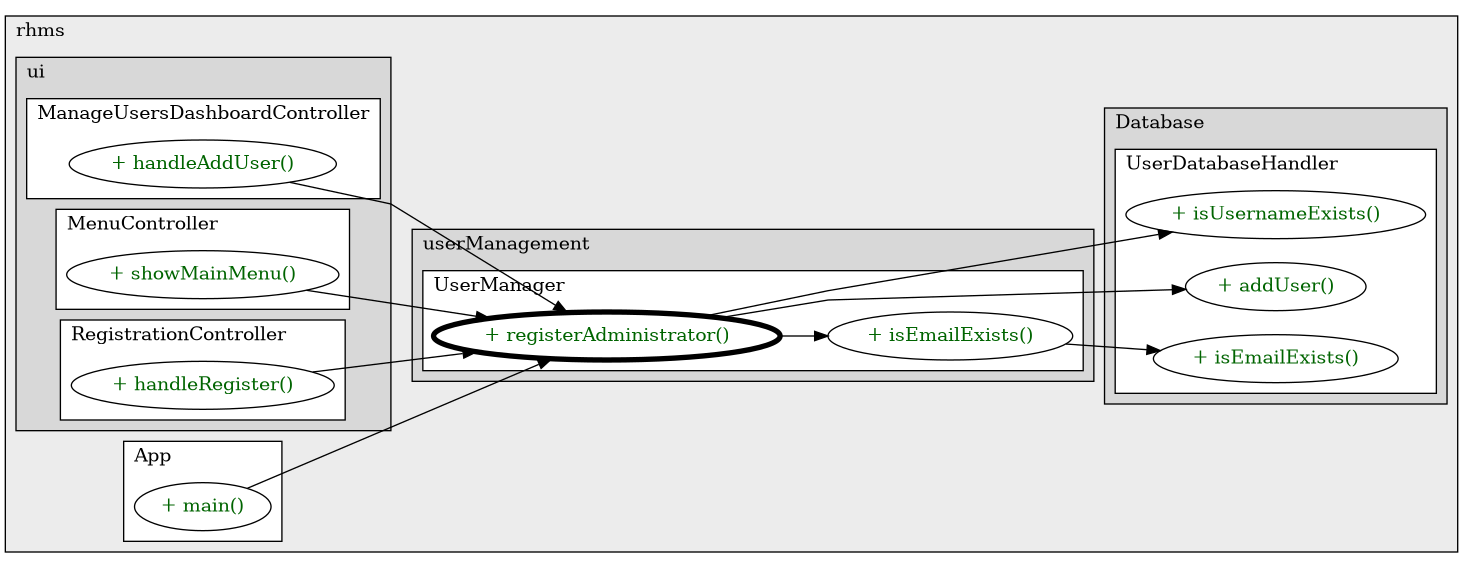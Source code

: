 @startuml

/' diagram meta data start
config=CallConfiguration;
{
  "rootMethod": "com.rhms.userManagement.UserManager#registerAdministrator(String,String,String,String,String)",
  "projectClassification": {
    "searchMode": "OpenProject", // OpenProject, AllProjects
    "includedProjects": "",
    "pathEndKeywords": "*.impl",
    "isClientPath": "",
    "isClientName": "",
    "isTestPath": "",
    "isTestName": "",
    "isMappingPath": "",
    "isMappingName": "",
    "isDataAccessPath": "",
    "isDataAccessName": "",
    "isDataStructurePath": "",
    "isDataStructureName": "",
    "isInterfaceStructuresPath": "",
    "isInterfaceStructuresName": "",
    "isEntryPointPath": "",
    "isEntryPointName": "",
    "treatFinalFieldsAsMandatory": false
  },
  "graphRestriction": {
    "classPackageExcludeFilter": "",
    "classPackageIncludeFilter": "",
    "classNameExcludeFilter": "",
    "classNameIncludeFilter": "",
    "methodNameExcludeFilter": "",
    "methodNameIncludeFilter": "",
    "removeByInheritance": "", // inheritance/annotation based filtering is done in a second step
    "removeByAnnotation": "",
    "removeByClassPackage": "", // cleanup the graph after inheritance/annotation based filtering is done
    "removeByClassName": "",
    "cutMappings": false,
    "cutEnum": true,
    "cutTests": true,
    "cutClient": true,
    "cutDataAccess": true,
    "cutInterfaceStructures": true,
    "cutDataStructures": true,
    "cutGetterAndSetter": true,
    "cutConstructors": true
  },
  "graphTraversal": {
    "forwardDepth": 3,
    "backwardDepth": 3,
    "classPackageExcludeFilter": "",
    "classPackageIncludeFilter": "",
    "classNameExcludeFilter": "",
    "classNameIncludeFilter": "",
    "methodNameExcludeFilter": "",
    "methodNameIncludeFilter": "",
    "hideMappings": false,
    "hideDataStructures": false,
    "hidePrivateMethods": true,
    "hideInterfaceCalls": true, // indirection: implementation -> interface (is hidden) -> implementation
    "onlyShowApplicationEntryPoints": false, // root node is included
    "useMethodCallsForStructureDiagram": "ForwardOnly" // ForwardOnly, BothDirections, No
  },
  "details": {
    "aggregation": "GroupByClass", // ByClass, GroupByClass, None
    "showMethodParametersTypes": false,
    "showMethodParametersNames": false,
    "showMethodReturnType": false,
    "showPackageLevels": 2,
    "showCallOrder": false,
    "edgeMode": "MethodsOnly", // TypesOnly, MethodsOnly, TypesAndMethods, MethodsAndDirectTypeUsage
    "showDetailedClassStructure": false
  },
  "rootClass": "com.rhms.userManagement.UserManager",
  "extensionCallbackMethod": "" // qualified.class.name#methodName - signature: public static String method(String)
}
diagram meta data end '/



digraph g {
    rankdir="LR"
    splines=polyline
    

'nodes 
subgraph cluster_3499612 { 
   	label=rhms
	labeljust=l
	fillcolor="#ececec"
	style=filled
   
   subgraph cluster_1177773926 { 
   	label=ui
	labeljust=l
	fillcolor="#d8d8d8"
	style=filled
   
   subgraph cluster_1040423513 { 
   	label=ManageUsersDashboardController
	labeljust=l
	fillcolor=white
	style=filled
   
   ManageUsersDashboardController1319010786XXXhandleAddUser1067311644[
	label="+ handleAddUser()"
	style=filled
	fillcolor=white
	tooltip="ManageUsersDashboardController

&#10;  Handle adding a new user&#10; "
	fontcolor=darkgreen
];
} 

subgraph cluster_1914743536 { 
   	label=MenuController
	labeljust=l
	fillcolor=white
	style=filled
   
   MenuController1844058119XXXshowMainMenu0[
	label="+ showMainMenu()"
	style=filled
	fillcolor=white
	tooltip="MenuController

null"
	fontcolor=darkgreen
];
} 

subgraph cluster_972420383 { 
   	label=RegistrationController
	labeljust=l
	fillcolor=white
	style=filled
   
   RegistrationController1319010786XXXhandleRegister1067311644[
	label="+ handleRegister()"
	style=filled
	fillcolor=white
	tooltip="RegistrationController

null"
	fontcolor=darkgreen
];
} 
} 

subgraph cluster_1331276484 { 
   	label=App
	labeljust=l
	fillcolor=white
	style=filled
   
   App660216151XXXmain1859653459[
	label="+ main()"
	style=filled
	fillcolor=white
	tooltip="App

null"
	fontcolor=darkgreen
];
} 

subgraph cluster_1951307539 { 
   	label=Database
	labeljust=l
	fillcolor="#d8d8d8"
	style=filled
   
   subgraph cluster_42351050 { 
   	label=UserDatabaseHandler
	labeljust=l
	fillcolor=white
	style=filled
   
   UserDatabaseHandler1676144448XXXaddUser2645995[
	label="+ addUser()"
	style=filled
	fillcolor=white
	tooltip="UserDatabaseHandler

null"
	fontcolor=darkgreen
];

UserDatabaseHandler1676144448XXXisEmailExists1808118735[
	label="+ isEmailExists()"
	style=filled
	fillcolor=white
	tooltip="UserDatabaseHandler

null"
	fontcolor=darkgreen
];

UserDatabaseHandler1676144448XXXisUsernameExists1808118735[
	label="+ isUsernameExists()"
	style=filled
	fillcolor=white
	tooltip="UserDatabaseHandler

null"
	fontcolor=darkgreen
];
} 
} 

subgraph cluster_85584960 { 
   	label=userManagement
	labeljust=l
	fillcolor="#d8d8d8"
	style=filled
   
   subgraph cluster_879193049 { 
   	label=UserManager
	labeljust=l
	fillcolor=white
	style=filled
   
   UserManager108603475XXXisEmailExists1808118735[
	label="+ isEmailExists()"
	style=filled
	fillcolor=white
	tooltip="UserManager

&#10;  Checks if an email already exists in the system.&#10;  @param email The email to check.&#10;  @return true if the email exists, false otherwise.&#10; "
	fontcolor=darkgreen
];

UserManager108603475XXXregisterAdministrator878168891[
	label="+ registerAdministrator()"
	style=filled
	fillcolor=white
	tooltip="UserManager

&#10;  Registers a new administrator in the system.&#10; "
	penwidth=4
	fontcolor=darkgreen
];
} 
} 
} 

'edges    
App660216151XXXmain1859653459 -> UserManager108603475XXXregisterAdministrator878168891;
ManageUsersDashboardController1319010786XXXhandleAddUser1067311644 -> UserManager108603475XXXregisterAdministrator878168891;
MenuController1844058119XXXshowMainMenu0 -> UserManager108603475XXXregisterAdministrator878168891;
RegistrationController1319010786XXXhandleRegister1067311644 -> UserManager108603475XXXregisterAdministrator878168891;
UserManager108603475XXXisEmailExists1808118735 -> UserDatabaseHandler1676144448XXXisEmailExists1808118735;
UserManager108603475XXXregisterAdministrator878168891 -> UserDatabaseHandler1676144448XXXaddUser2645995;
UserManager108603475XXXregisterAdministrator878168891 -> UserDatabaseHandler1676144448XXXisUsernameExists1808118735;
UserManager108603475XXXregisterAdministrator878168891 -> UserManager108603475XXXisEmailExists1808118735;
    
}
@enduml